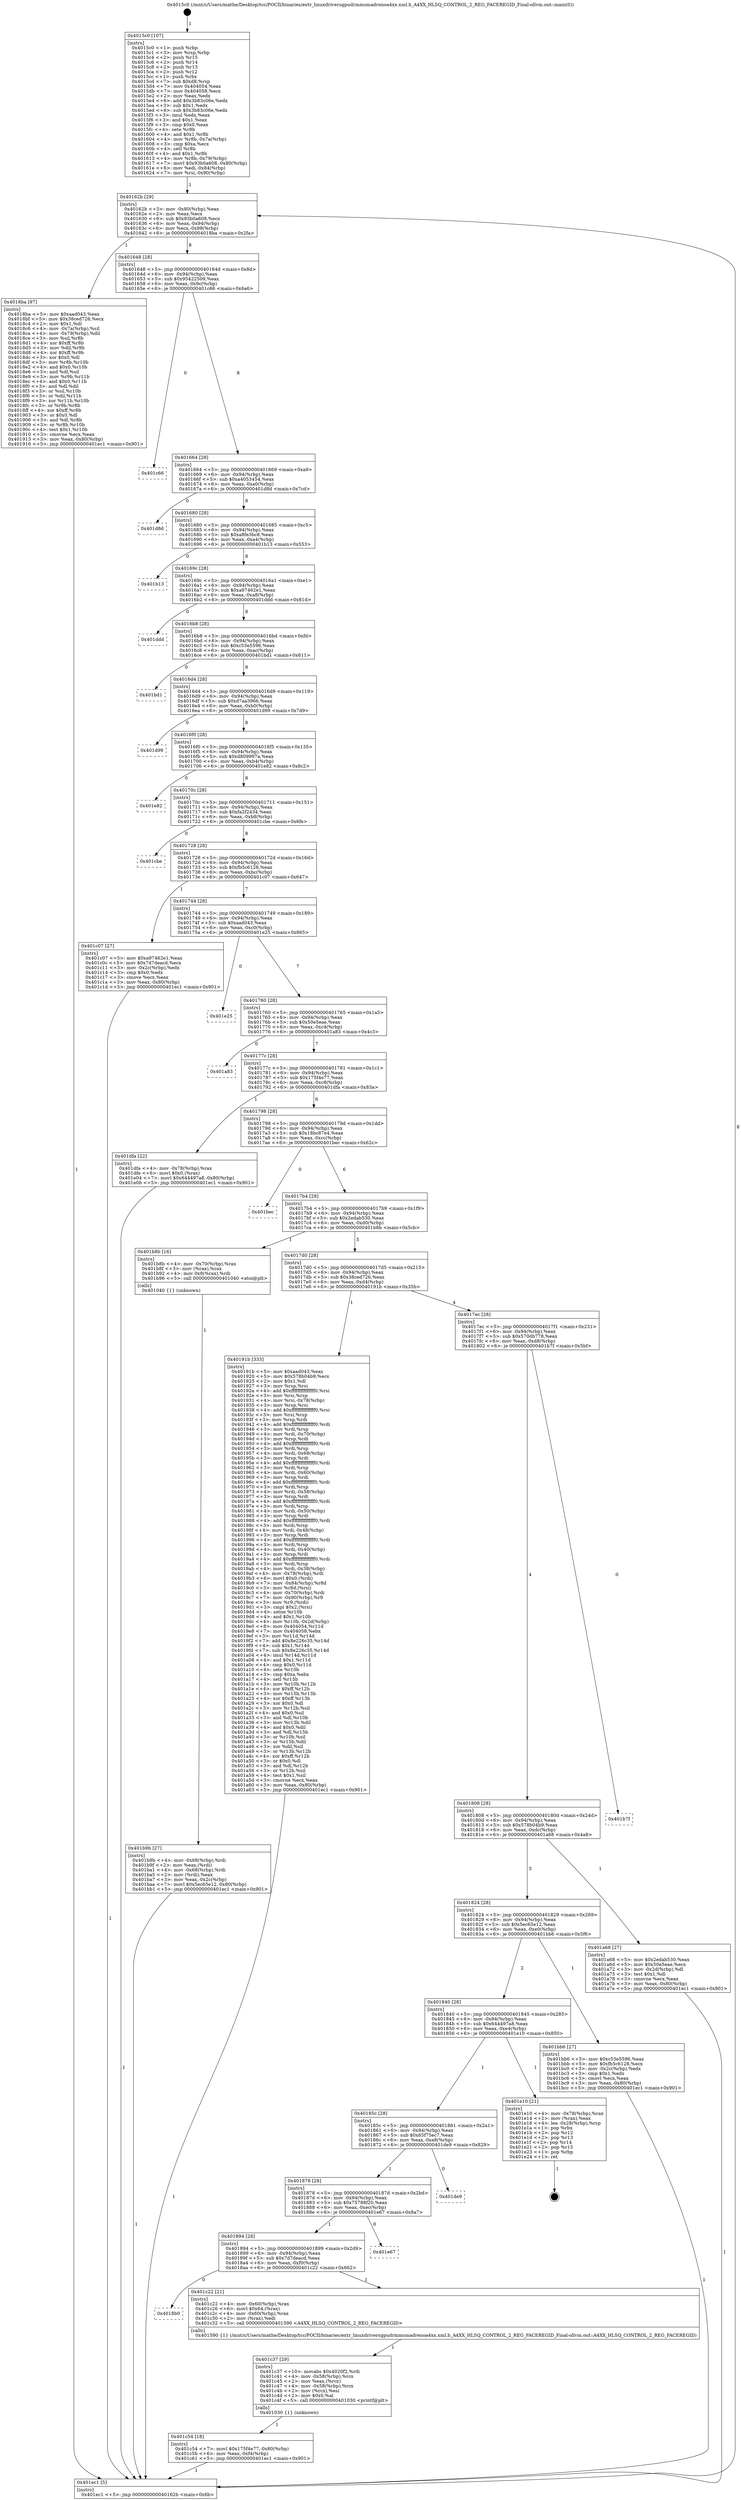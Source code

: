 digraph "0x4015c0" {
  label = "0x4015c0 (/mnt/c/Users/mathe/Desktop/tcc/POCII/binaries/extr_linuxdriversgpudrmmsmadrenoa4xx.xml.h_A4XX_HLSQ_CONTROL_2_REG_FACEREGID_Final-ollvm.out::main(0))"
  labelloc = "t"
  node[shape=record]

  Entry [label="",width=0.3,height=0.3,shape=circle,fillcolor=black,style=filled]
  "0x40162b" [label="{
     0x40162b [29]\l
     | [instrs]\l
     &nbsp;&nbsp;0x40162b \<+3\>: mov -0x80(%rbp),%eax\l
     &nbsp;&nbsp;0x40162e \<+2\>: mov %eax,%ecx\l
     &nbsp;&nbsp;0x401630 \<+6\>: sub $0x93b0a608,%ecx\l
     &nbsp;&nbsp;0x401636 \<+6\>: mov %eax,-0x94(%rbp)\l
     &nbsp;&nbsp;0x40163c \<+6\>: mov %ecx,-0x98(%rbp)\l
     &nbsp;&nbsp;0x401642 \<+6\>: je 00000000004018ba \<main+0x2fa\>\l
  }"]
  "0x4018ba" [label="{
     0x4018ba [97]\l
     | [instrs]\l
     &nbsp;&nbsp;0x4018ba \<+5\>: mov $0xaad043,%eax\l
     &nbsp;&nbsp;0x4018bf \<+5\>: mov $0x38ced726,%ecx\l
     &nbsp;&nbsp;0x4018c4 \<+2\>: mov $0x1,%dl\l
     &nbsp;&nbsp;0x4018c6 \<+4\>: mov -0x7a(%rbp),%sil\l
     &nbsp;&nbsp;0x4018ca \<+4\>: mov -0x79(%rbp),%dil\l
     &nbsp;&nbsp;0x4018ce \<+3\>: mov %sil,%r8b\l
     &nbsp;&nbsp;0x4018d1 \<+4\>: xor $0xff,%r8b\l
     &nbsp;&nbsp;0x4018d5 \<+3\>: mov %dil,%r9b\l
     &nbsp;&nbsp;0x4018d8 \<+4\>: xor $0xff,%r9b\l
     &nbsp;&nbsp;0x4018dc \<+3\>: xor $0x0,%dl\l
     &nbsp;&nbsp;0x4018df \<+3\>: mov %r8b,%r10b\l
     &nbsp;&nbsp;0x4018e2 \<+4\>: and $0x0,%r10b\l
     &nbsp;&nbsp;0x4018e6 \<+3\>: and %dl,%sil\l
     &nbsp;&nbsp;0x4018e9 \<+3\>: mov %r9b,%r11b\l
     &nbsp;&nbsp;0x4018ec \<+4\>: and $0x0,%r11b\l
     &nbsp;&nbsp;0x4018f0 \<+3\>: and %dl,%dil\l
     &nbsp;&nbsp;0x4018f3 \<+3\>: or %sil,%r10b\l
     &nbsp;&nbsp;0x4018f6 \<+3\>: or %dil,%r11b\l
     &nbsp;&nbsp;0x4018f9 \<+3\>: xor %r11b,%r10b\l
     &nbsp;&nbsp;0x4018fc \<+3\>: or %r9b,%r8b\l
     &nbsp;&nbsp;0x4018ff \<+4\>: xor $0xff,%r8b\l
     &nbsp;&nbsp;0x401903 \<+3\>: or $0x0,%dl\l
     &nbsp;&nbsp;0x401906 \<+3\>: and %dl,%r8b\l
     &nbsp;&nbsp;0x401909 \<+3\>: or %r8b,%r10b\l
     &nbsp;&nbsp;0x40190c \<+4\>: test $0x1,%r10b\l
     &nbsp;&nbsp;0x401910 \<+3\>: cmovne %ecx,%eax\l
     &nbsp;&nbsp;0x401913 \<+3\>: mov %eax,-0x80(%rbp)\l
     &nbsp;&nbsp;0x401916 \<+5\>: jmp 0000000000401ec1 \<main+0x901\>\l
  }"]
  "0x401648" [label="{
     0x401648 [28]\l
     | [instrs]\l
     &nbsp;&nbsp;0x401648 \<+5\>: jmp 000000000040164d \<main+0x8d\>\l
     &nbsp;&nbsp;0x40164d \<+6\>: mov -0x94(%rbp),%eax\l
     &nbsp;&nbsp;0x401653 \<+5\>: sub $0x95422509,%eax\l
     &nbsp;&nbsp;0x401658 \<+6\>: mov %eax,-0x9c(%rbp)\l
     &nbsp;&nbsp;0x40165e \<+6\>: je 0000000000401c66 \<main+0x6a6\>\l
  }"]
  "0x401ec1" [label="{
     0x401ec1 [5]\l
     | [instrs]\l
     &nbsp;&nbsp;0x401ec1 \<+5\>: jmp 000000000040162b \<main+0x6b\>\l
  }"]
  "0x4015c0" [label="{
     0x4015c0 [107]\l
     | [instrs]\l
     &nbsp;&nbsp;0x4015c0 \<+1\>: push %rbp\l
     &nbsp;&nbsp;0x4015c1 \<+3\>: mov %rsp,%rbp\l
     &nbsp;&nbsp;0x4015c4 \<+2\>: push %r15\l
     &nbsp;&nbsp;0x4015c6 \<+2\>: push %r14\l
     &nbsp;&nbsp;0x4015c8 \<+2\>: push %r13\l
     &nbsp;&nbsp;0x4015ca \<+2\>: push %r12\l
     &nbsp;&nbsp;0x4015cc \<+1\>: push %rbx\l
     &nbsp;&nbsp;0x4015cd \<+7\>: sub $0xd8,%rsp\l
     &nbsp;&nbsp;0x4015d4 \<+7\>: mov 0x404054,%eax\l
     &nbsp;&nbsp;0x4015db \<+7\>: mov 0x404058,%ecx\l
     &nbsp;&nbsp;0x4015e2 \<+2\>: mov %eax,%edx\l
     &nbsp;&nbsp;0x4015e4 \<+6\>: add $0x3b83c06e,%edx\l
     &nbsp;&nbsp;0x4015ea \<+3\>: sub $0x1,%edx\l
     &nbsp;&nbsp;0x4015ed \<+6\>: sub $0x3b83c06e,%edx\l
     &nbsp;&nbsp;0x4015f3 \<+3\>: imul %edx,%eax\l
     &nbsp;&nbsp;0x4015f6 \<+3\>: and $0x1,%eax\l
     &nbsp;&nbsp;0x4015f9 \<+3\>: cmp $0x0,%eax\l
     &nbsp;&nbsp;0x4015fc \<+4\>: sete %r8b\l
     &nbsp;&nbsp;0x401600 \<+4\>: and $0x1,%r8b\l
     &nbsp;&nbsp;0x401604 \<+4\>: mov %r8b,-0x7a(%rbp)\l
     &nbsp;&nbsp;0x401608 \<+3\>: cmp $0xa,%ecx\l
     &nbsp;&nbsp;0x40160b \<+4\>: setl %r8b\l
     &nbsp;&nbsp;0x40160f \<+4\>: and $0x1,%r8b\l
     &nbsp;&nbsp;0x401613 \<+4\>: mov %r8b,-0x79(%rbp)\l
     &nbsp;&nbsp;0x401617 \<+7\>: movl $0x93b0a608,-0x80(%rbp)\l
     &nbsp;&nbsp;0x40161e \<+6\>: mov %edi,-0x84(%rbp)\l
     &nbsp;&nbsp;0x401624 \<+7\>: mov %rsi,-0x90(%rbp)\l
  }"]
  Exit [label="",width=0.3,height=0.3,shape=circle,fillcolor=black,style=filled,peripheries=2]
  "0x401c66" [label="{
     0x401c66\l
  }", style=dashed]
  "0x401664" [label="{
     0x401664 [28]\l
     | [instrs]\l
     &nbsp;&nbsp;0x401664 \<+5\>: jmp 0000000000401669 \<main+0xa9\>\l
     &nbsp;&nbsp;0x401669 \<+6\>: mov -0x94(%rbp),%eax\l
     &nbsp;&nbsp;0x40166f \<+5\>: sub $0xa4053454,%eax\l
     &nbsp;&nbsp;0x401674 \<+6\>: mov %eax,-0xa0(%rbp)\l
     &nbsp;&nbsp;0x40167a \<+6\>: je 0000000000401d8d \<main+0x7cd\>\l
  }"]
  "0x401c54" [label="{
     0x401c54 [18]\l
     | [instrs]\l
     &nbsp;&nbsp;0x401c54 \<+7\>: movl $0x175f4e77,-0x80(%rbp)\l
     &nbsp;&nbsp;0x401c5b \<+6\>: mov %eax,-0xf4(%rbp)\l
     &nbsp;&nbsp;0x401c61 \<+5\>: jmp 0000000000401ec1 \<main+0x901\>\l
  }"]
  "0x401d8d" [label="{
     0x401d8d\l
  }", style=dashed]
  "0x401680" [label="{
     0x401680 [28]\l
     | [instrs]\l
     &nbsp;&nbsp;0x401680 \<+5\>: jmp 0000000000401685 \<main+0xc5\>\l
     &nbsp;&nbsp;0x401685 \<+6\>: mov -0x94(%rbp),%eax\l
     &nbsp;&nbsp;0x40168b \<+5\>: sub $0xa8fe3bc8,%eax\l
     &nbsp;&nbsp;0x401690 \<+6\>: mov %eax,-0xa4(%rbp)\l
     &nbsp;&nbsp;0x401696 \<+6\>: je 0000000000401b13 \<main+0x553\>\l
  }"]
  "0x401c37" [label="{
     0x401c37 [29]\l
     | [instrs]\l
     &nbsp;&nbsp;0x401c37 \<+10\>: movabs $0x4020f2,%rdi\l
     &nbsp;&nbsp;0x401c41 \<+4\>: mov -0x58(%rbp),%rcx\l
     &nbsp;&nbsp;0x401c45 \<+2\>: mov %eax,(%rcx)\l
     &nbsp;&nbsp;0x401c47 \<+4\>: mov -0x58(%rbp),%rcx\l
     &nbsp;&nbsp;0x401c4b \<+2\>: mov (%rcx),%esi\l
     &nbsp;&nbsp;0x401c4d \<+2\>: mov $0x0,%al\l
     &nbsp;&nbsp;0x401c4f \<+5\>: call 0000000000401030 \<printf@plt\>\l
     | [calls]\l
     &nbsp;&nbsp;0x401030 \{1\} (unknown)\l
  }"]
  "0x401b13" [label="{
     0x401b13\l
  }", style=dashed]
  "0x40169c" [label="{
     0x40169c [28]\l
     | [instrs]\l
     &nbsp;&nbsp;0x40169c \<+5\>: jmp 00000000004016a1 \<main+0xe1\>\l
     &nbsp;&nbsp;0x4016a1 \<+6\>: mov -0x94(%rbp),%eax\l
     &nbsp;&nbsp;0x4016a7 \<+5\>: sub $0xa97462e1,%eax\l
     &nbsp;&nbsp;0x4016ac \<+6\>: mov %eax,-0xa8(%rbp)\l
     &nbsp;&nbsp;0x4016b2 \<+6\>: je 0000000000401ddd \<main+0x81d\>\l
  }"]
  "0x4018b0" [label="{
     0x4018b0\l
  }", style=dashed]
  "0x401ddd" [label="{
     0x401ddd\l
  }", style=dashed]
  "0x4016b8" [label="{
     0x4016b8 [28]\l
     | [instrs]\l
     &nbsp;&nbsp;0x4016b8 \<+5\>: jmp 00000000004016bd \<main+0xfd\>\l
     &nbsp;&nbsp;0x4016bd \<+6\>: mov -0x94(%rbp),%eax\l
     &nbsp;&nbsp;0x4016c3 \<+5\>: sub $0xc53e5596,%eax\l
     &nbsp;&nbsp;0x4016c8 \<+6\>: mov %eax,-0xac(%rbp)\l
     &nbsp;&nbsp;0x4016ce \<+6\>: je 0000000000401bd1 \<main+0x611\>\l
  }"]
  "0x401c22" [label="{
     0x401c22 [21]\l
     | [instrs]\l
     &nbsp;&nbsp;0x401c22 \<+4\>: mov -0x60(%rbp),%rax\l
     &nbsp;&nbsp;0x401c26 \<+6\>: movl $0x64,(%rax)\l
     &nbsp;&nbsp;0x401c2c \<+4\>: mov -0x60(%rbp),%rax\l
     &nbsp;&nbsp;0x401c30 \<+2\>: mov (%rax),%edi\l
     &nbsp;&nbsp;0x401c32 \<+5\>: call 0000000000401590 \<A4XX_HLSQ_CONTROL_2_REG_FACEREGID\>\l
     | [calls]\l
     &nbsp;&nbsp;0x401590 \{1\} (/mnt/c/Users/mathe/Desktop/tcc/POCII/binaries/extr_linuxdriversgpudrmmsmadrenoa4xx.xml.h_A4XX_HLSQ_CONTROL_2_REG_FACEREGID_Final-ollvm.out::A4XX_HLSQ_CONTROL_2_REG_FACEREGID)\l
  }"]
  "0x401bd1" [label="{
     0x401bd1\l
  }", style=dashed]
  "0x4016d4" [label="{
     0x4016d4 [28]\l
     | [instrs]\l
     &nbsp;&nbsp;0x4016d4 \<+5\>: jmp 00000000004016d9 \<main+0x119\>\l
     &nbsp;&nbsp;0x4016d9 \<+6\>: mov -0x94(%rbp),%eax\l
     &nbsp;&nbsp;0x4016df \<+5\>: sub $0xd7aa3966,%eax\l
     &nbsp;&nbsp;0x4016e4 \<+6\>: mov %eax,-0xb0(%rbp)\l
     &nbsp;&nbsp;0x4016ea \<+6\>: je 0000000000401d99 \<main+0x7d9\>\l
  }"]
  "0x401894" [label="{
     0x401894 [28]\l
     | [instrs]\l
     &nbsp;&nbsp;0x401894 \<+5\>: jmp 0000000000401899 \<main+0x2d9\>\l
     &nbsp;&nbsp;0x401899 \<+6\>: mov -0x94(%rbp),%eax\l
     &nbsp;&nbsp;0x40189f \<+5\>: sub $0x7d7deacd,%eax\l
     &nbsp;&nbsp;0x4018a4 \<+6\>: mov %eax,-0xf0(%rbp)\l
     &nbsp;&nbsp;0x4018aa \<+6\>: je 0000000000401c22 \<main+0x662\>\l
  }"]
  "0x401d99" [label="{
     0x401d99\l
  }", style=dashed]
  "0x4016f0" [label="{
     0x4016f0 [28]\l
     | [instrs]\l
     &nbsp;&nbsp;0x4016f0 \<+5\>: jmp 00000000004016f5 \<main+0x135\>\l
     &nbsp;&nbsp;0x4016f5 \<+6\>: mov -0x94(%rbp),%eax\l
     &nbsp;&nbsp;0x4016fb \<+5\>: sub $0xd809997a,%eax\l
     &nbsp;&nbsp;0x401700 \<+6\>: mov %eax,-0xb4(%rbp)\l
     &nbsp;&nbsp;0x401706 \<+6\>: je 0000000000401e82 \<main+0x8c2\>\l
  }"]
  "0x401e67" [label="{
     0x401e67\l
  }", style=dashed]
  "0x401e82" [label="{
     0x401e82\l
  }", style=dashed]
  "0x40170c" [label="{
     0x40170c [28]\l
     | [instrs]\l
     &nbsp;&nbsp;0x40170c \<+5\>: jmp 0000000000401711 \<main+0x151\>\l
     &nbsp;&nbsp;0x401711 \<+6\>: mov -0x94(%rbp),%eax\l
     &nbsp;&nbsp;0x401717 \<+5\>: sub $0xfa2f2434,%eax\l
     &nbsp;&nbsp;0x40171c \<+6\>: mov %eax,-0xb8(%rbp)\l
     &nbsp;&nbsp;0x401722 \<+6\>: je 0000000000401cbe \<main+0x6fe\>\l
  }"]
  "0x401878" [label="{
     0x401878 [28]\l
     | [instrs]\l
     &nbsp;&nbsp;0x401878 \<+5\>: jmp 000000000040187d \<main+0x2bd\>\l
     &nbsp;&nbsp;0x40187d \<+6\>: mov -0x94(%rbp),%eax\l
     &nbsp;&nbsp;0x401883 \<+5\>: sub $0x75788f20,%eax\l
     &nbsp;&nbsp;0x401888 \<+6\>: mov %eax,-0xec(%rbp)\l
     &nbsp;&nbsp;0x40188e \<+6\>: je 0000000000401e67 \<main+0x8a7\>\l
  }"]
  "0x401cbe" [label="{
     0x401cbe\l
  }", style=dashed]
  "0x401728" [label="{
     0x401728 [28]\l
     | [instrs]\l
     &nbsp;&nbsp;0x401728 \<+5\>: jmp 000000000040172d \<main+0x16d\>\l
     &nbsp;&nbsp;0x40172d \<+6\>: mov -0x94(%rbp),%eax\l
     &nbsp;&nbsp;0x401733 \<+5\>: sub $0xfb5c6128,%eax\l
     &nbsp;&nbsp;0x401738 \<+6\>: mov %eax,-0xbc(%rbp)\l
     &nbsp;&nbsp;0x40173e \<+6\>: je 0000000000401c07 \<main+0x647\>\l
  }"]
  "0x401de9" [label="{
     0x401de9\l
  }", style=dashed]
  "0x401c07" [label="{
     0x401c07 [27]\l
     | [instrs]\l
     &nbsp;&nbsp;0x401c07 \<+5\>: mov $0xa97462e1,%eax\l
     &nbsp;&nbsp;0x401c0c \<+5\>: mov $0x7d7deacd,%ecx\l
     &nbsp;&nbsp;0x401c11 \<+3\>: mov -0x2c(%rbp),%edx\l
     &nbsp;&nbsp;0x401c14 \<+3\>: cmp $0x0,%edx\l
     &nbsp;&nbsp;0x401c17 \<+3\>: cmove %ecx,%eax\l
     &nbsp;&nbsp;0x401c1a \<+3\>: mov %eax,-0x80(%rbp)\l
     &nbsp;&nbsp;0x401c1d \<+5\>: jmp 0000000000401ec1 \<main+0x901\>\l
  }"]
  "0x401744" [label="{
     0x401744 [28]\l
     | [instrs]\l
     &nbsp;&nbsp;0x401744 \<+5\>: jmp 0000000000401749 \<main+0x189\>\l
     &nbsp;&nbsp;0x401749 \<+6\>: mov -0x94(%rbp),%eax\l
     &nbsp;&nbsp;0x40174f \<+5\>: sub $0xaad043,%eax\l
     &nbsp;&nbsp;0x401754 \<+6\>: mov %eax,-0xc0(%rbp)\l
     &nbsp;&nbsp;0x40175a \<+6\>: je 0000000000401e25 \<main+0x865\>\l
  }"]
  "0x40185c" [label="{
     0x40185c [28]\l
     | [instrs]\l
     &nbsp;&nbsp;0x40185c \<+5\>: jmp 0000000000401861 \<main+0x2a1\>\l
     &nbsp;&nbsp;0x401861 \<+6\>: mov -0x94(%rbp),%eax\l
     &nbsp;&nbsp;0x401867 \<+5\>: sub $0x65f75ec7,%eax\l
     &nbsp;&nbsp;0x40186c \<+6\>: mov %eax,-0xe8(%rbp)\l
     &nbsp;&nbsp;0x401872 \<+6\>: je 0000000000401de9 \<main+0x829\>\l
  }"]
  "0x401e25" [label="{
     0x401e25\l
  }", style=dashed]
  "0x401760" [label="{
     0x401760 [28]\l
     | [instrs]\l
     &nbsp;&nbsp;0x401760 \<+5\>: jmp 0000000000401765 \<main+0x1a5\>\l
     &nbsp;&nbsp;0x401765 \<+6\>: mov -0x94(%rbp),%eax\l
     &nbsp;&nbsp;0x40176b \<+5\>: sub $0x50e5eae,%eax\l
     &nbsp;&nbsp;0x401770 \<+6\>: mov %eax,-0xc4(%rbp)\l
     &nbsp;&nbsp;0x401776 \<+6\>: je 0000000000401a83 \<main+0x4c3\>\l
  }"]
  "0x401e10" [label="{
     0x401e10 [21]\l
     | [instrs]\l
     &nbsp;&nbsp;0x401e10 \<+4\>: mov -0x78(%rbp),%rax\l
     &nbsp;&nbsp;0x401e14 \<+2\>: mov (%rax),%eax\l
     &nbsp;&nbsp;0x401e16 \<+4\>: lea -0x28(%rbp),%rsp\l
     &nbsp;&nbsp;0x401e1a \<+1\>: pop %rbx\l
     &nbsp;&nbsp;0x401e1b \<+2\>: pop %r12\l
     &nbsp;&nbsp;0x401e1d \<+2\>: pop %r13\l
     &nbsp;&nbsp;0x401e1f \<+2\>: pop %r14\l
     &nbsp;&nbsp;0x401e21 \<+2\>: pop %r15\l
     &nbsp;&nbsp;0x401e23 \<+1\>: pop %rbp\l
     &nbsp;&nbsp;0x401e24 \<+1\>: ret\l
  }"]
  "0x401a83" [label="{
     0x401a83\l
  }", style=dashed]
  "0x40177c" [label="{
     0x40177c [28]\l
     | [instrs]\l
     &nbsp;&nbsp;0x40177c \<+5\>: jmp 0000000000401781 \<main+0x1c1\>\l
     &nbsp;&nbsp;0x401781 \<+6\>: mov -0x94(%rbp),%eax\l
     &nbsp;&nbsp;0x401787 \<+5\>: sub $0x175f4e77,%eax\l
     &nbsp;&nbsp;0x40178c \<+6\>: mov %eax,-0xc8(%rbp)\l
     &nbsp;&nbsp;0x401792 \<+6\>: je 0000000000401dfa \<main+0x83a\>\l
  }"]
  "0x401840" [label="{
     0x401840 [28]\l
     | [instrs]\l
     &nbsp;&nbsp;0x401840 \<+5\>: jmp 0000000000401845 \<main+0x285\>\l
     &nbsp;&nbsp;0x401845 \<+6\>: mov -0x94(%rbp),%eax\l
     &nbsp;&nbsp;0x40184b \<+5\>: sub $0x644497a8,%eax\l
     &nbsp;&nbsp;0x401850 \<+6\>: mov %eax,-0xe4(%rbp)\l
     &nbsp;&nbsp;0x401856 \<+6\>: je 0000000000401e10 \<main+0x850\>\l
  }"]
  "0x401dfa" [label="{
     0x401dfa [22]\l
     | [instrs]\l
     &nbsp;&nbsp;0x401dfa \<+4\>: mov -0x78(%rbp),%rax\l
     &nbsp;&nbsp;0x401dfe \<+6\>: movl $0x0,(%rax)\l
     &nbsp;&nbsp;0x401e04 \<+7\>: movl $0x644497a8,-0x80(%rbp)\l
     &nbsp;&nbsp;0x401e0b \<+5\>: jmp 0000000000401ec1 \<main+0x901\>\l
  }"]
  "0x401798" [label="{
     0x401798 [28]\l
     | [instrs]\l
     &nbsp;&nbsp;0x401798 \<+5\>: jmp 000000000040179d \<main+0x1dd\>\l
     &nbsp;&nbsp;0x40179d \<+6\>: mov -0x94(%rbp),%eax\l
     &nbsp;&nbsp;0x4017a3 \<+5\>: sub $0x18bc87e4,%eax\l
     &nbsp;&nbsp;0x4017a8 \<+6\>: mov %eax,-0xcc(%rbp)\l
     &nbsp;&nbsp;0x4017ae \<+6\>: je 0000000000401bec \<main+0x62c\>\l
  }"]
  "0x401bb6" [label="{
     0x401bb6 [27]\l
     | [instrs]\l
     &nbsp;&nbsp;0x401bb6 \<+5\>: mov $0xc53e5596,%eax\l
     &nbsp;&nbsp;0x401bbb \<+5\>: mov $0xfb5c6128,%ecx\l
     &nbsp;&nbsp;0x401bc0 \<+3\>: mov -0x2c(%rbp),%edx\l
     &nbsp;&nbsp;0x401bc3 \<+3\>: cmp $0x1,%edx\l
     &nbsp;&nbsp;0x401bc6 \<+3\>: cmovl %ecx,%eax\l
     &nbsp;&nbsp;0x401bc9 \<+3\>: mov %eax,-0x80(%rbp)\l
     &nbsp;&nbsp;0x401bcc \<+5\>: jmp 0000000000401ec1 \<main+0x901\>\l
  }"]
  "0x401bec" [label="{
     0x401bec\l
  }", style=dashed]
  "0x4017b4" [label="{
     0x4017b4 [28]\l
     | [instrs]\l
     &nbsp;&nbsp;0x4017b4 \<+5\>: jmp 00000000004017b9 \<main+0x1f9\>\l
     &nbsp;&nbsp;0x4017b9 \<+6\>: mov -0x94(%rbp),%eax\l
     &nbsp;&nbsp;0x4017bf \<+5\>: sub $0x2edab530,%eax\l
     &nbsp;&nbsp;0x4017c4 \<+6\>: mov %eax,-0xd0(%rbp)\l
     &nbsp;&nbsp;0x4017ca \<+6\>: je 0000000000401b8b \<main+0x5cb\>\l
  }"]
  "0x401b9b" [label="{
     0x401b9b [27]\l
     | [instrs]\l
     &nbsp;&nbsp;0x401b9b \<+4\>: mov -0x68(%rbp),%rdi\l
     &nbsp;&nbsp;0x401b9f \<+2\>: mov %eax,(%rdi)\l
     &nbsp;&nbsp;0x401ba1 \<+4\>: mov -0x68(%rbp),%rdi\l
     &nbsp;&nbsp;0x401ba5 \<+2\>: mov (%rdi),%eax\l
     &nbsp;&nbsp;0x401ba7 \<+3\>: mov %eax,-0x2c(%rbp)\l
     &nbsp;&nbsp;0x401baa \<+7\>: movl $0x5ec65e12,-0x80(%rbp)\l
     &nbsp;&nbsp;0x401bb1 \<+5\>: jmp 0000000000401ec1 \<main+0x901\>\l
  }"]
  "0x401b8b" [label="{
     0x401b8b [16]\l
     | [instrs]\l
     &nbsp;&nbsp;0x401b8b \<+4\>: mov -0x70(%rbp),%rax\l
     &nbsp;&nbsp;0x401b8f \<+3\>: mov (%rax),%rax\l
     &nbsp;&nbsp;0x401b92 \<+4\>: mov 0x8(%rax),%rdi\l
     &nbsp;&nbsp;0x401b96 \<+5\>: call 0000000000401040 \<atoi@plt\>\l
     | [calls]\l
     &nbsp;&nbsp;0x401040 \{1\} (unknown)\l
  }"]
  "0x4017d0" [label="{
     0x4017d0 [28]\l
     | [instrs]\l
     &nbsp;&nbsp;0x4017d0 \<+5\>: jmp 00000000004017d5 \<main+0x215\>\l
     &nbsp;&nbsp;0x4017d5 \<+6\>: mov -0x94(%rbp),%eax\l
     &nbsp;&nbsp;0x4017db \<+5\>: sub $0x38ced726,%eax\l
     &nbsp;&nbsp;0x4017e0 \<+6\>: mov %eax,-0xd4(%rbp)\l
     &nbsp;&nbsp;0x4017e6 \<+6\>: je 000000000040191b \<main+0x35b\>\l
  }"]
  "0x401824" [label="{
     0x401824 [28]\l
     | [instrs]\l
     &nbsp;&nbsp;0x401824 \<+5\>: jmp 0000000000401829 \<main+0x269\>\l
     &nbsp;&nbsp;0x401829 \<+6\>: mov -0x94(%rbp),%eax\l
     &nbsp;&nbsp;0x40182f \<+5\>: sub $0x5ec65e12,%eax\l
     &nbsp;&nbsp;0x401834 \<+6\>: mov %eax,-0xe0(%rbp)\l
     &nbsp;&nbsp;0x40183a \<+6\>: je 0000000000401bb6 \<main+0x5f6\>\l
  }"]
  "0x40191b" [label="{
     0x40191b [333]\l
     | [instrs]\l
     &nbsp;&nbsp;0x40191b \<+5\>: mov $0xaad043,%eax\l
     &nbsp;&nbsp;0x401920 \<+5\>: mov $0x578b04b9,%ecx\l
     &nbsp;&nbsp;0x401925 \<+2\>: mov $0x1,%dl\l
     &nbsp;&nbsp;0x401927 \<+3\>: mov %rsp,%rsi\l
     &nbsp;&nbsp;0x40192a \<+4\>: add $0xfffffffffffffff0,%rsi\l
     &nbsp;&nbsp;0x40192e \<+3\>: mov %rsi,%rsp\l
     &nbsp;&nbsp;0x401931 \<+4\>: mov %rsi,-0x78(%rbp)\l
     &nbsp;&nbsp;0x401935 \<+3\>: mov %rsp,%rsi\l
     &nbsp;&nbsp;0x401938 \<+4\>: add $0xfffffffffffffff0,%rsi\l
     &nbsp;&nbsp;0x40193c \<+3\>: mov %rsi,%rsp\l
     &nbsp;&nbsp;0x40193f \<+3\>: mov %rsp,%rdi\l
     &nbsp;&nbsp;0x401942 \<+4\>: add $0xfffffffffffffff0,%rdi\l
     &nbsp;&nbsp;0x401946 \<+3\>: mov %rdi,%rsp\l
     &nbsp;&nbsp;0x401949 \<+4\>: mov %rdi,-0x70(%rbp)\l
     &nbsp;&nbsp;0x40194d \<+3\>: mov %rsp,%rdi\l
     &nbsp;&nbsp;0x401950 \<+4\>: add $0xfffffffffffffff0,%rdi\l
     &nbsp;&nbsp;0x401954 \<+3\>: mov %rdi,%rsp\l
     &nbsp;&nbsp;0x401957 \<+4\>: mov %rdi,-0x68(%rbp)\l
     &nbsp;&nbsp;0x40195b \<+3\>: mov %rsp,%rdi\l
     &nbsp;&nbsp;0x40195e \<+4\>: add $0xfffffffffffffff0,%rdi\l
     &nbsp;&nbsp;0x401962 \<+3\>: mov %rdi,%rsp\l
     &nbsp;&nbsp;0x401965 \<+4\>: mov %rdi,-0x60(%rbp)\l
     &nbsp;&nbsp;0x401969 \<+3\>: mov %rsp,%rdi\l
     &nbsp;&nbsp;0x40196c \<+4\>: add $0xfffffffffffffff0,%rdi\l
     &nbsp;&nbsp;0x401970 \<+3\>: mov %rdi,%rsp\l
     &nbsp;&nbsp;0x401973 \<+4\>: mov %rdi,-0x58(%rbp)\l
     &nbsp;&nbsp;0x401977 \<+3\>: mov %rsp,%rdi\l
     &nbsp;&nbsp;0x40197a \<+4\>: add $0xfffffffffffffff0,%rdi\l
     &nbsp;&nbsp;0x40197e \<+3\>: mov %rdi,%rsp\l
     &nbsp;&nbsp;0x401981 \<+4\>: mov %rdi,-0x50(%rbp)\l
     &nbsp;&nbsp;0x401985 \<+3\>: mov %rsp,%rdi\l
     &nbsp;&nbsp;0x401988 \<+4\>: add $0xfffffffffffffff0,%rdi\l
     &nbsp;&nbsp;0x40198c \<+3\>: mov %rdi,%rsp\l
     &nbsp;&nbsp;0x40198f \<+4\>: mov %rdi,-0x48(%rbp)\l
     &nbsp;&nbsp;0x401993 \<+3\>: mov %rsp,%rdi\l
     &nbsp;&nbsp;0x401996 \<+4\>: add $0xfffffffffffffff0,%rdi\l
     &nbsp;&nbsp;0x40199a \<+3\>: mov %rdi,%rsp\l
     &nbsp;&nbsp;0x40199d \<+4\>: mov %rdi,-0x40(%rbp)\l
     &nbsp;&nbsp;0x4019a1 \<+3\>: mov %rsp,%rdi\l
     &nbsp;&nbsp;0x4019a4 \<+4\>: add $0xfffffffffffffff0,%rdi\l
     &nbsp;&nbsp;0x4019a8 \<+3\>: mov %rdi,%rsp\l
     &nbsp;&nbsp;0x4019ab \<+4\>: mov %rdi,-0x38(%rbp)\l
     &nbsp;&nbsp;0x4019af \<+4\>: mov -0x78(%rbp),%rdi\l
     &nbsp;&nbsp;0x4019b3 \<+6\>: movl $0x0,(%rdi)\l
     &nbsp;&nbsp;0x4019b9 \<+7\>: mov -0x84(%rbp),%r8d\l
     &nbsp;&nbsp;0x4019c0 \<+3\>: mov %r8d,(%rsi)\l
     &nbsp;&nbsp;0x4019c3 \<+4\>: mov -0x70(%rbp),%rdi\l
     &nbsp;&nbsp;0x4019c7 \<+7\>: mov -0x90(%rbp),%r9\l
     &nbsp;&nbsp;0x4019ce \<+3\>: mov %r9,(%rdi)\l
     &nbsp;&nbsp;0x4019d1 \<+3\>: cmpl $0x2,(%rsi)\l
     &nbsp;&nbsp;0x4019d4 \<+4\>: setne %r10b\l
     &nbsp;&nbsp;0x4019d8 \<+4\>: and $0x1,%r10b\l
     &nbsp;&nbsp;0x4019dc \<+4\>: mov %r10b,-0x2d(%rbp)\l
     &nbsp;&nbsp;0x4019e0 \<+8\>: mov 0x404054,%r11d\l
     &nbsp;&nbsp;0x4019e8 \<+7\>: mov 0x404058,%ebx\l
     &nbsp;&nbsp;0x4019ef \<+3\>: mov %r11d,%r14d\l
     &nbsp;&nbsp;0x4019f2 \<+7\>: add $0x8e226c35,%r14d\l
     &nbsp;&nbsp;0x4019f9 \<+4\>: sub $0x1,%r14d\l
     &nbsp;&nbsp;0x4019fd \<+7\>: sub $0x8e226c35,%r14d\l
     &nbsp;&nbsp;0x401a04 \<+4\>: imul %r14d,%r11d\l
     &nbsp;&nbsp;0x401a08 \<+4\>: and $0x1,%r11d\l
     &nbsp;&nbsp;0x401a0c \<+4\>: cmp $0x0,%r11d\l
     &nbsp;&nbsp;0x401a10 \<+4\>: sete %r10b\l
     &nbsp;&nbsp;0x401a14 \<+3\>: cmp $0xa,%ebx\l
     &nbsp;&nbsp;0x401a17 \<+4\>: setl %r15b\l
     &nbsp;&nbsp;0x401a1b \<+3\>: mov %r10b,%r12b\l
     &nbsp;&nbsp;0x401a1e \<+4\>: xor $0xff,%r12b\l
     &nbsp;&nbsp;0x401a22 \<+3\>: mov %r15b,%r13b\l
     &nbsp;&nbsp;0x401a25 \<+4\>: xor $0xff,%r13b\l
     &nbsp;&nbsp;0x401a29 \<+3\>: xor $0x0,%dl\l
     &nbsp;&nbsp;0x401a2c \<+3\>: mov %r12b,%sil\l
     &nbsp;&nbsp;0x401a2f \<+4\>: and $0x0,%sil\l
     &nbsp;&nbsp;0x401a33 \<+3\>: and %dl,%r10b\l
     &nbsp;&nbsp;0x401a36 \<+3\>: mov %r13b,%dil\l
     &nbsp;&nbsp;0x401a39 \<+4\>: and $0x0,%dil\l
     &nbsp;&nbsp;0x401a3d \<+3\>: and %dl,%r15b\l
     &nbsp;&nbsp;0x401a40 \<+3\>: or %r10b,%sil\l
     &nbsp;&nbsp;0x401a43 \<+3\>: or %r15b,%dil\l
     &nbsp;&nbsp;0x401a46 \<+3\>: xor %dil,%sil\l
     &nbsp;&nbsp;0x401a49 \<+3\>: or %r13b,%r12b\l
     &nbsp;&nbsp;0x401a4c \<+4\>: xor $0xff,%r12b\l
     &nbsp;&nbsp;0x401a50 \<+3\>: or $0x0,%dl\l
     &nbsp;&nbsp;0x401a53 \<+3\>: and %dl,%r12b\l
     &nbsp;&nbsp;0x401a56 \<+3\>: or %r12b,%sil\l
     &nbsp;&nbsp;0x401a59 \<+4\>: test $0x1,%sil\l
     &nbsp;&nbsp;0x401a5d \<+3\>: cmovne %ecx,%eax\l
     &nbsp;&nbsp;0x401a60 \<+3\>: mov %eax,-0x80(%rbp)\l
     &nbsp;&nbsp;0x401a63 \<+5\>: jmp 0000000000401ec1 \<main+0x901\>\l
  }"]
  "0x4017ec" [label="{
     0x4017ec [28]\l
     | [instrs]\l
     &nbsp;&nbsp;0x4017ec \<+5\>: jmp 00000000004017f1 \<main+0x231\>\l
     &nbsp;&nbsp;0x4017f1 \<+6\>: mov -0x94(%rbp),%eax\l
     &nbsp;&nbsp;0x4017f7 \<+5\>: sub $0x570db778,%eax\l
     &nbsp;&nbsp;0x4017fc \<+6\>: mov %eax,-0xd8(%rbp)\l
     &nbsp;&nbsp;0x401802 \<+6\>: je 0000000000401b7f \<main+0x5bf\>\l
  }"]
  "0x401a68" [label="{
     0x401a68 [27]\l
     | [instrs]\l
     &nbsp;&nbsp;0x401a68 \<+5\>: mov $0x2edab530,%eax\l
     &nbsp;&nbsp;0x401a6d \<+5\>: mov $0x50e5eae,%ecx\l
     &nbsp;&nbsp;0x401a72 \<+3\>: mov -0x2d(%rbp),%dl\l
     &nbsp;&nbsp;0x401a75 \<+3\>: test $0x1,%dl\l
     &nbsp;&nbsp;0x401a78 \<+3\>: cmovne %ecx,%eax\l
     &nbsp;&nbsp;0x401a7b \<+3\>: mov %eax,-0x80(%rbp)\l
     &nbsp;&nbsp;0x401a7e \<+5\>: jmp 0000000000401ec1 \<main+0x901\>\l
  }"]
  "0x401808" [label="{
     0x401808 [28]\l
     | [instrs]\l
     &nbsp;&nbsp;0x401808 \<+5\>: jmp 000000000040180d \<main+0x24d\>\l
     &nbsp;&nbsp;0x40180d \<+6\>: mov -0x94(%rbp),%eax\l
     &nbsp;&nbsp;0x401813 \<+5\>: sub $0x578b04b9,%eax\l
     &nbsp;&nbsp;0x401818 \<+6\>: mov %eax,-0xdc(%rbp)\l
     &nbsp;&nbsp;0x40181e \<+6\>: je 0000000000401a68 \<main+0x4a8\>\l
  }"]
  "0x401b7f" [label="{
     0x401b7f\l
  }", style=dashed]
  Entry -> "0x4015c0" [label=" 1"]
  "0x40162b" -> "0x4018ba" [label=" 1"]
  "0x40162b" -> "0x401648" [label=" 8"]
  "0x4018ba" -> "0x401ec1" [label=" 1"]
  "0x4015c0" -> "0x40162b" [label=" 1"]
  "0x401ec1" -> "0x40162b" [label=" 8"]
  "0x401e10" -> Exit [label=" 1"]
  "0x401648" -> "0x401c66" [label=" 0"]
  "0x401648" -> "0x401664" [label=" 8"]
  "0x401dfa" -> "0x401ec1" [label=" 1"]
  "0x401664" -> "0x401d8d" [label=" 0"]
  "0x401664" -> "0x401680" [label=" 8"]
  "0x401c54" -> "0x401ec1" [label=" 1"]
  "0x401680" -> "0x401b13" [label=" 0"]
  "0x401680" -> "0x40169c" [label=" 8"]
  "0x401c37" -> "0x401c54" [label=" 1"]
  "0x40169c" -> "0x401ddd" [label=" 0"]
  "0x40169c" -> "0x4016b8" [label=" 8"]
  "0x401c22" -> "0x401c37" [label=" 1"]
  "0x4016b8" -> "0x401bd1" [label=" 0"]
  "0x4016b8" -> "0x4016d4" [label=" 8"]
  "0x401894" -> "0x4018b0" [label=" 0"]
  "0x4016d4" -> "0x401d99" [label=" 0"]
  "0x4016d4" -> "0x4016f0" [label=" 8"]
  "0x401894" -> "0x401c22" [label=" 1"]
  "0x4016f0" -> "0x401e82" [label=" 0"]
  "0x4016f0" -> "0x40170c" [label=" 8"]
  "0x401878" -> "0x401894" [label=" 1"]
  "0x40170c" -> "0x401cbe" [label=" 0"]
  "0x40170c" -> "0x401728" [label=" 8"]
  "0x401878" -> "0x401e67" [label=" 0"]
  "0x401728" -> "0x401c07" [label=" 1"]
  "0x401728" -> "0x401744" [label=" 7"]
  "0x40185c" -> "0x401878" [label=" 1"]
  "0x401744" -> "0x401e25" [label=" 0"]
  "0x401744" -> "0x401760" [label=" 7"]
  "0x40185c" -> "0x401de9" [label=" 0"]
  "0x401760" -> "0x401a83" [label=" 0"]
  "0x401760" -> "0x40177c" [label=" 7"]
  "0x401840" -> "0x40185c" [label=" 1"]
  "0x40177c" -> "0x401dfa" [label=" 1"]
  "0x40177c" -> "0x401798" [label=" 6"]
  "0x401840" -> "0x401e10" [label=" 1"]
  "0x401798" -> "0x401bec" [label=" 0"]
  "0x401798" -> "0x4017b4" [label=" 6"]
  "0x401c07" -> "0x401ec1" [label=" 1"]
  "0x4017b4" -> "0x401b8b" [label=" 1"]
  "0x4017b4" -> "0x4017d0" [label=" 5"]
  "0x401824" -> "0x401840" [label=" 2"]
  "0x4017d0" -> "0x40191b" [label=" 1"]
  "0x4017d0" -> "0x4017ec" [label=" 4"]
  "0x401824" -> "0x401bb6" [label=" 1"]
  "0x40191b" -> "0x401ec1" [label=" 1"]
  "0x401bb6" -> "0x401ec1" [label=" 1"]
  "0x4017ec" -> "0x401b7f" [label=" 0"]
  "0x4017ec" -> "0x401808" [label=" 4"]
  "0x401b9b" -> "0x401ec1" [label=" 1"]
  "0x401808" -> "0x401a68" [label=" 1"]
  "0x401808" -> "0x401824" [label=" 3"]
  "0x401a68" -> "0x401ec1" [label=" 1"]
  "0x401b8b" -> "0x401b9b" [label=" 1"]
}
